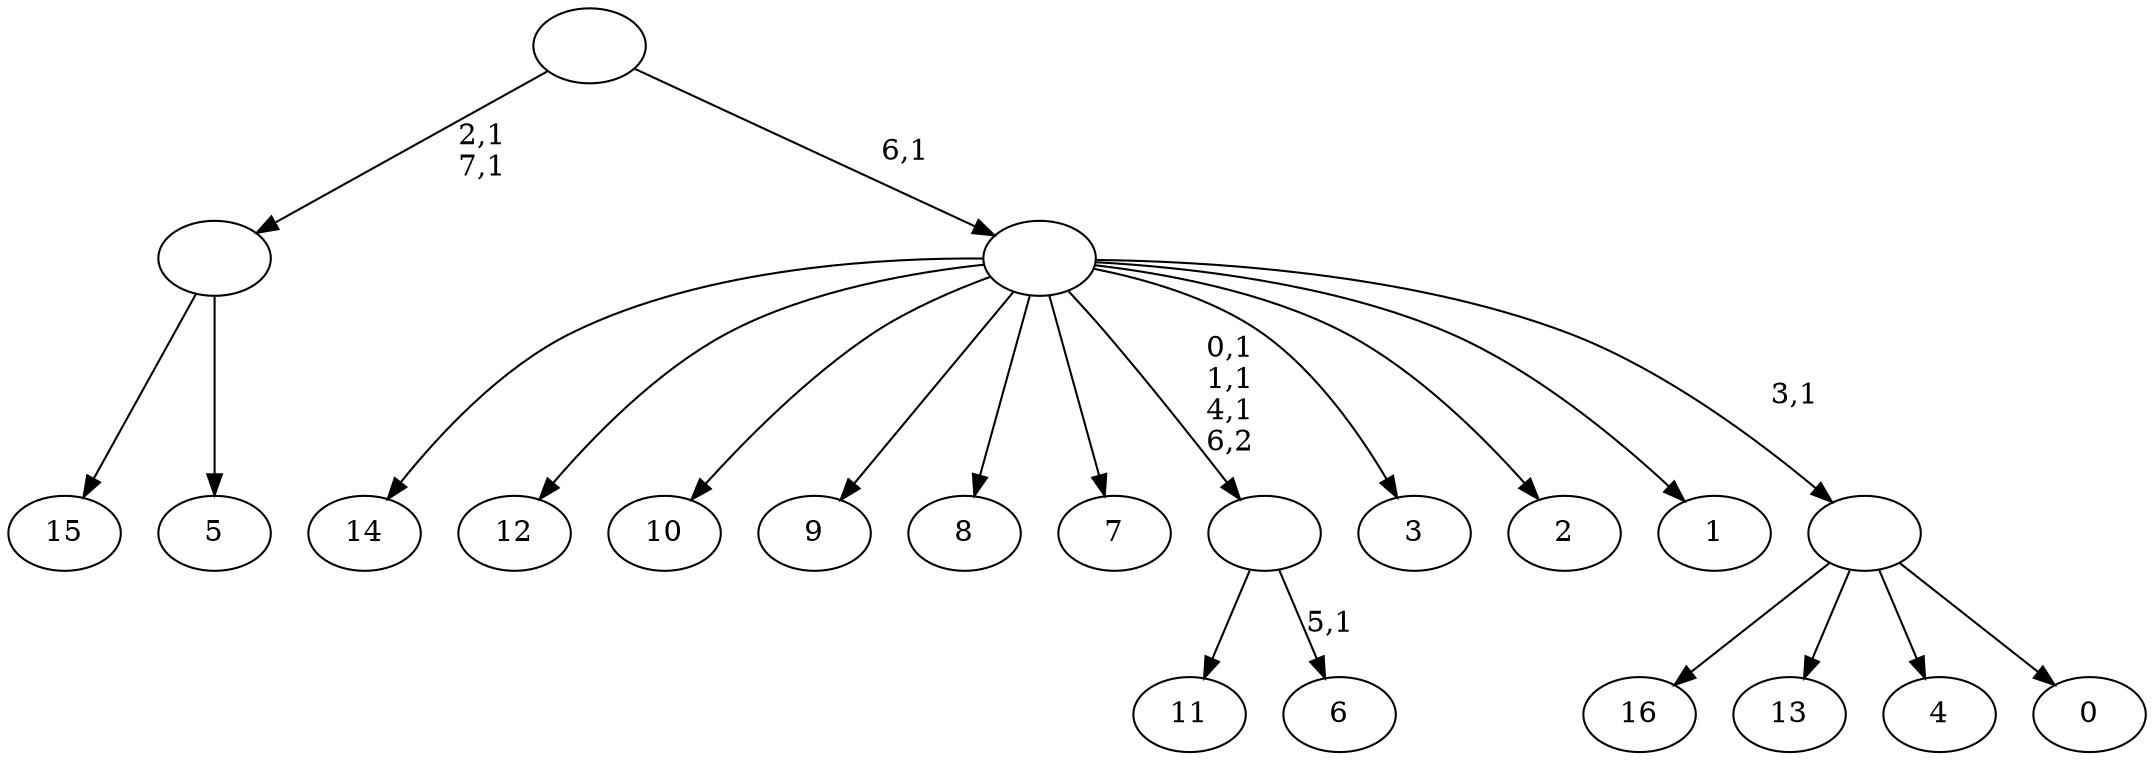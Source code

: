 digraph T {
	25 [label="16"]
	24 [label="15"]
	23 [label="14"]
	22 [label="13"]
	21 [label="12"]
	20 [label="11"]
	19 [label="10"]
	18 [label="9"]
	17 [label="8"]
	16 [label="7"]
	15 [label="6"]
	13 [label=""]
	10 [label="5"]
	9 [label=""]
	7 [label="4"]
	6 [label="3"]
	5 [label="2"]
	4 [label="1"]
	3 [label="0"]
	2 [label=""]
	1 [label=""]
	0 [label=""]
	13 -> 15 [label="5,1"]
	13 -> 20 [label=""]
	9 -> 24 [label=""]
	9 -> 10 [label=""]
	2 -> 25 [label=""]
	2 -> 22 [label=""]
	2 -> 7 [label=""]
	2 -> 3 [label=""]
	1 -> 13 [label="0,1\n1,1\n4,1\n6,2"]
	1 -> 23 [label=""]
	1 -> 21 [label=""]
	1 -> 19 [label=""]
	1 -> 18 [label=""]
	1 -> 17 [label=""]
	1 -> 16 [label=""]
	1 -> 6 [label=""]
	1 -> 5 [label=""]
	1 -> 4 [label=""]
	1 -> 2 [label="3,1"]
	0 -> 9 [label="2,1\n7,1"]
	0 -> 1 [label="6,1"]
}
